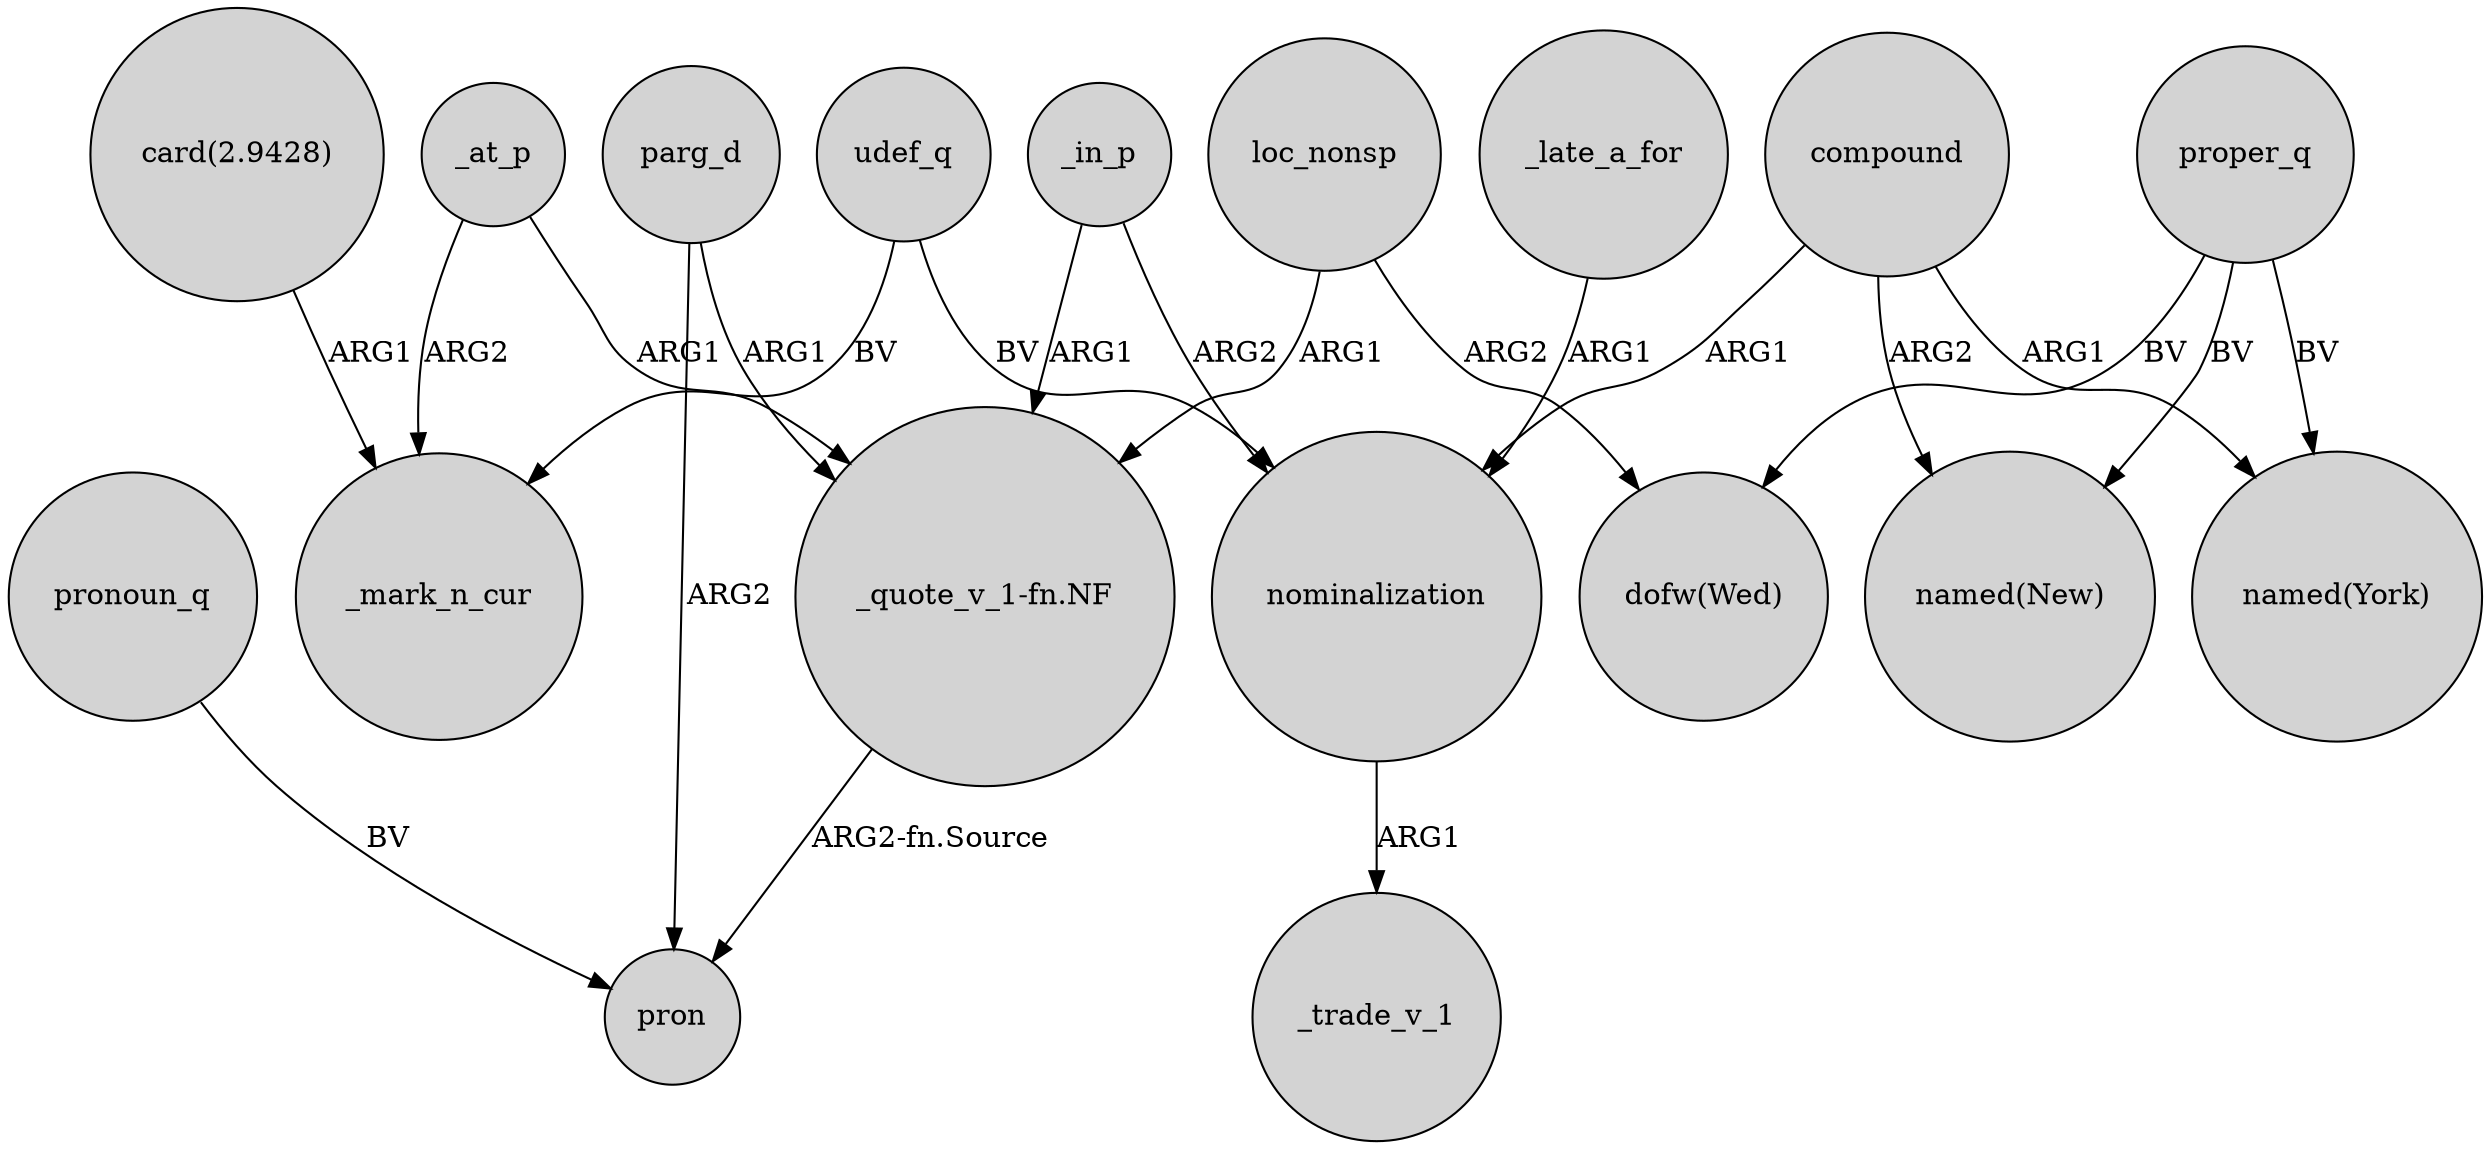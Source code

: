 digraph {
	node [shape=circle style=filled]
	"_quote_v_1-fn.NF" -> pron [label="ARG2-fn.Source"]
	compound -> "named(New)" [label=ARG2]
	proper_q -> "named(New)" [label=BV]
	udef_q -> _mark_n_cur [label=BV]
	_at_p -> "_quote_v_1-fn.NF" [label=ARG1]
	loc_nonsp -> "_quote_v_1-fn.NF" [label=ARG1]
	nominalization -> _trade_v_1 [label=ARG1]
	parg_d -> pron [label=ARG2]
	parg_d -> "_quote_v_1-fn.NF" [label=ARG1]
	pronoun_q -> pron [label=BV]
	compound -> "named(York)" [label=ARG1]
	proper_q -> "dofw(Wed)" [label=BV]
	"card(2.9428)" -> _mark_n_cur [label=ARG1]
	udef_q -> nominalization [label=BV]
	_in_p -> "_quote_v_1-fn.NF" [label=ARG1]
	_in_p -> nominalization [label=ARG2]
	proper_q -> "named(York)" [label=BV]
	loc_nonsp -> "dofw(Wed)" [label=ARG2]
	compound -> nominalization [label=ARG1]
	_late_a_for -> nominalization [label=ARG1]
	_at_p -> _mark_n_cur [label=ARG2]
}
